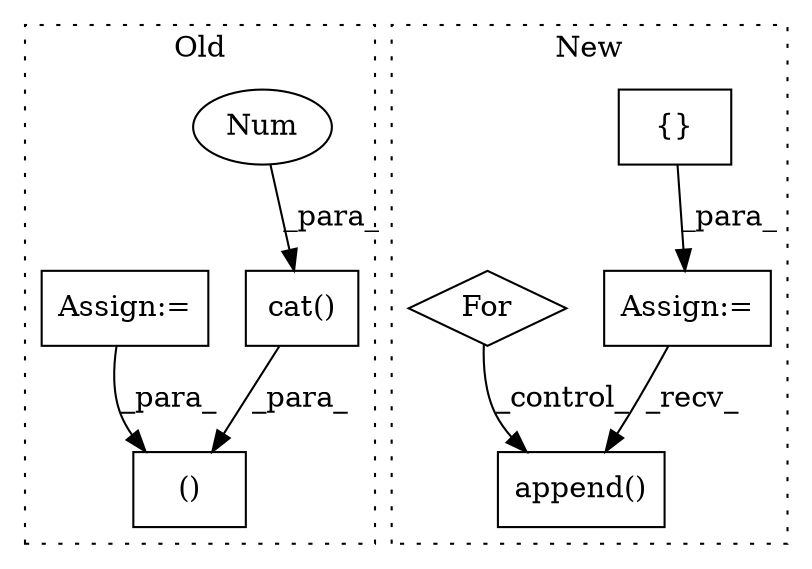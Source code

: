 digraph G {
subgraph cluster0 {
1 [label="cat()" a="75" s="14100,14141" l="10,1" shape="box"];
5 [label="()" a="54" s="14306" l="6" shape="box"];
6 [label="Num" a="76" s="14140" l="1" shape="ellipse"];
8 [label="Assign:=" a="68" s="14246" l="3" shape="box"];
label = "Old";
style="dotted";
}
subgraph cluster1 {
2 [label="append()" a="75" s="13602,13643" l="14,1" shape="box"];
3 [label="Assign:=" a="68" s="13547" l="3" shape="box"];
4 [label="{}" a="59" s="13550,13550" l="2,1" shape="box"];
7 [label="For" a="107" s="13561,13588" l="4,14" shape="diamond"];
label = "New";
style="dotted";
}
1 -> 5 [label="_para_"];
3 -> 2 [label="_recv_"];
4 -> 3 [label="_para_"];
6 -> 1 [label="_para_"];
7 -> 2 [label="_control_"];
8 -> 5 [label="_para_"];
}